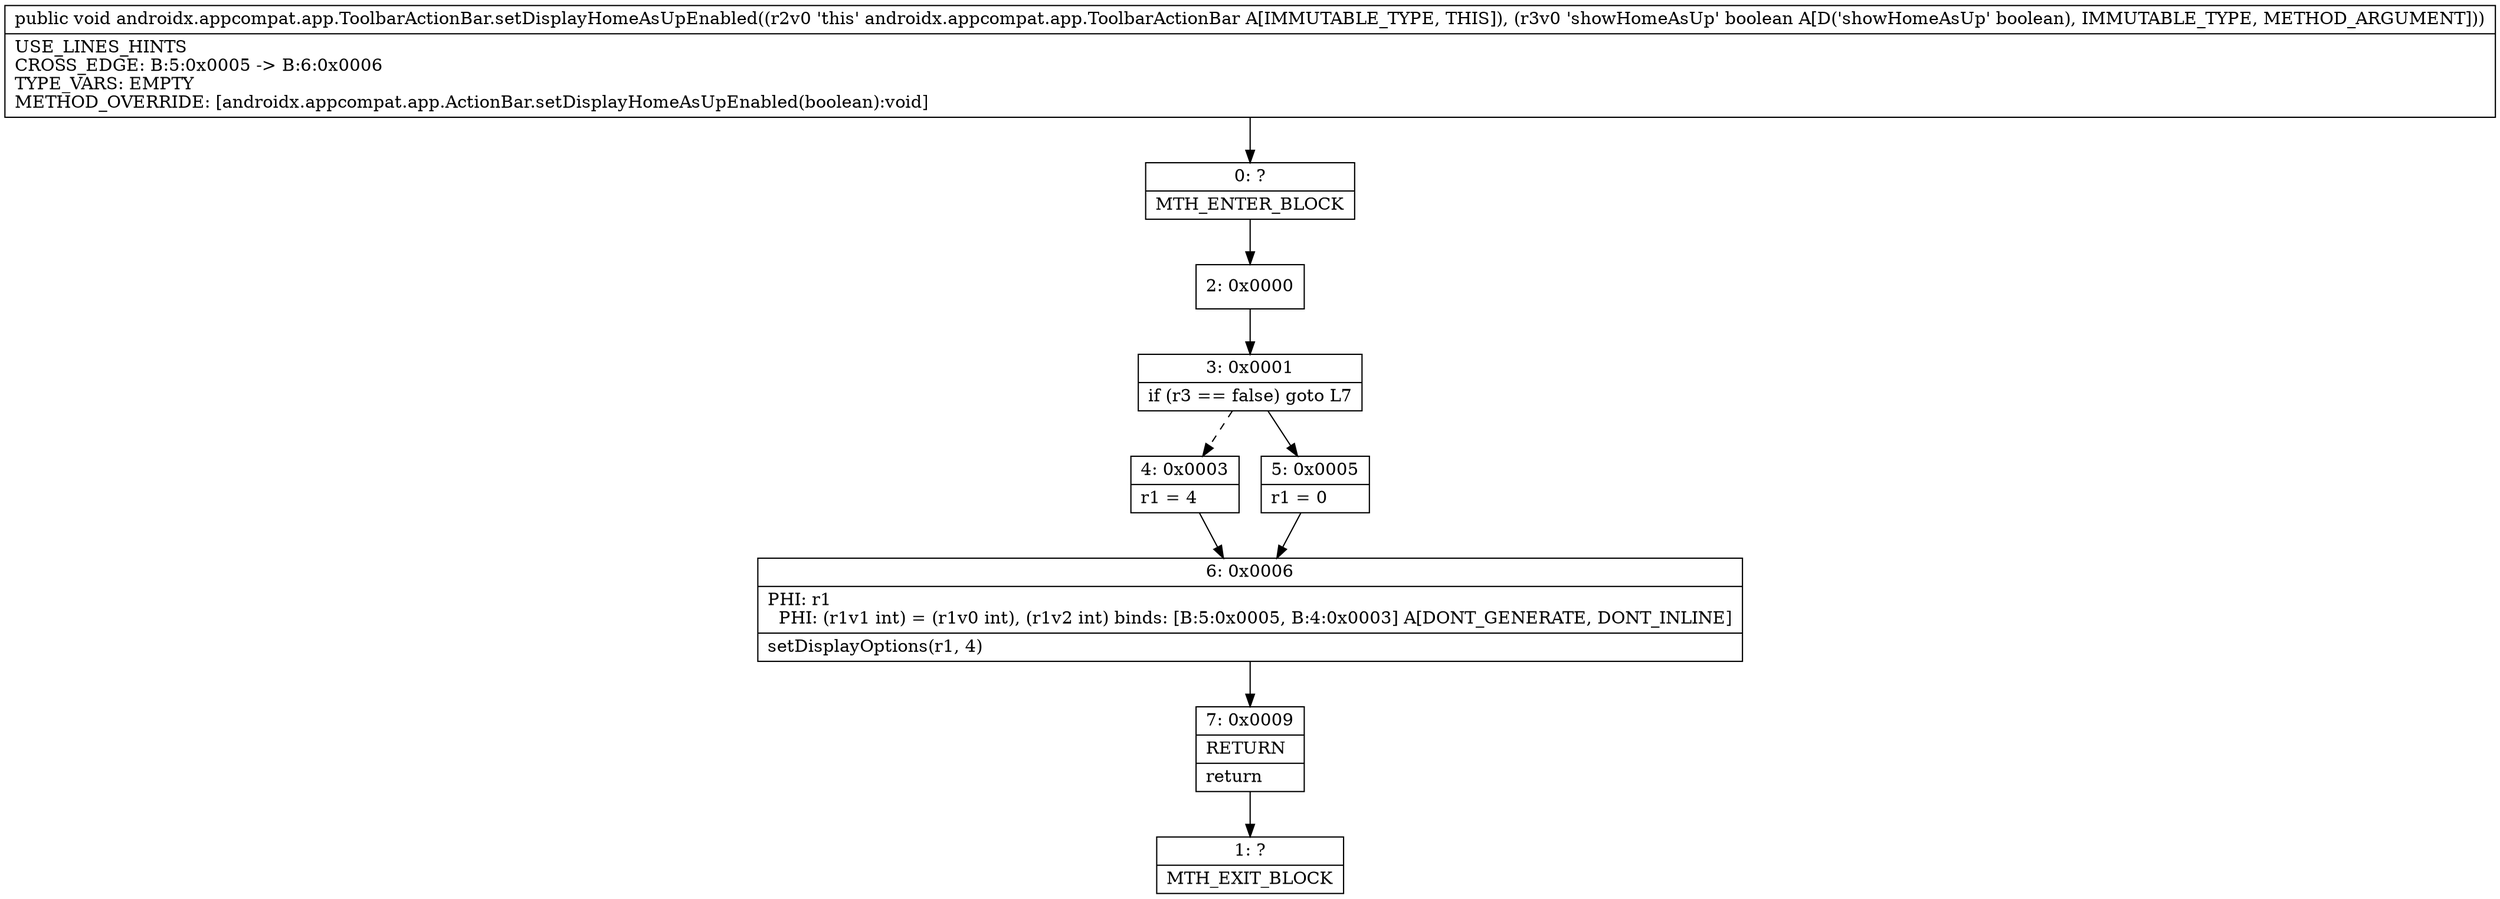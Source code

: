 digraph "CFG forandroidx.appcompat.app.ToolbarActionBar.setDisplayHomeAsUpEnabled(Z)V" {
Node_0 [shape=record,label="{0\:\ ?|MTH_ENTER_BLOCK\l}"];
Node_2 [shape=record,label="{2\:\ 0x0000}"];
Node_3 [shape=record,label="{3\:\ 0x0001|if (r3 == false) goto L7\l}"];
Node_4 [shape=record,label="{4\:\ 0x0003|r1 = 4\l}"];
Node_6 [shape=record,label="{6\:\ 0x0006|PHI: r1 \l  PHI: (r1v1 int) = (r1v0 int), (r1v2 int) binds: [B:5:0x0005, B:4:0x0003] A[DONT_GENERATE, DONT_INLINE]\l|setDisplayOptions(r1, 4)\l}"];
Node_7 [shape=record,label="{7\:\ 0x0009|RETURN\l|return\l}"];
Node_1 [shape=record,label="{1\:\ ?|MTH_EXIT_BLOCK\l}"];
Node_5 [shape=record,label="{5\:\ 0x0005|r1 = 0\l}"];
MethodNode[shape=record,label="{public void androidx.appcompat.app.ToolbarActionBar.setDisplayHomeAsUpEnabled((r2v0 'this' androidx.appcompat.app.ToolbarActionBar A[IMMUTABLE_TYPE, THIS]), (r3v0 'showHomeAsUp' boolean A[D('showHomeAsUp' boolean), IMMUTABLE_TYPE, METHOD_ARGUMENT]))  | USE_LINES_HINTS\lCROSS_EDGE: B:5:0x0005 \-\> B:6:0x0006\lTYPE_VARS: EMPTY\lMETHOD_OVERRIDE: [androidx.appcompat.app.ActionBar.setDisplayHomeAsUpEnabled(boolean):void]\l}"];
MethodNode -> Node_0;Node_0 -> Node_2;
Node_2 -> Node_3;
Node_3 -> Node_4[style=dashed];
Node_3 -> Node_5;
Node_4 -> Node_6;
Node_6 -> Node_7;
Node_7 -> Node_1;
Node_5 -> Node_6;
}

